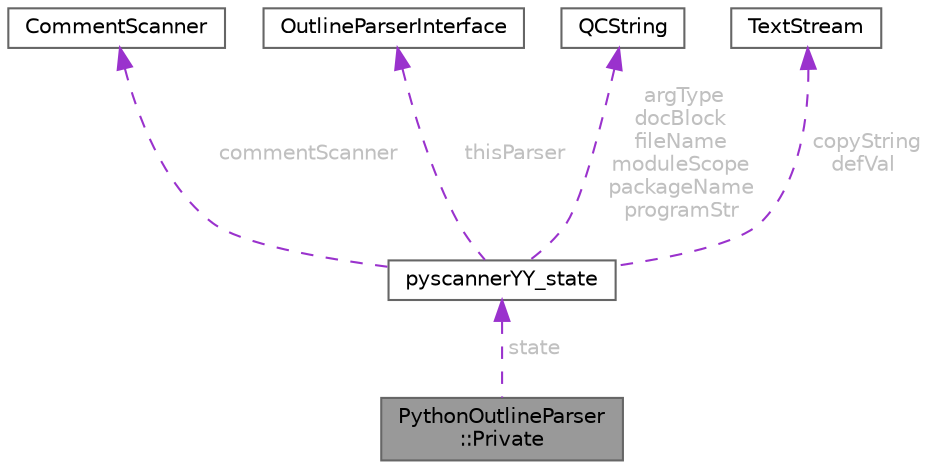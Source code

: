 digraph "PythonOutlineParser::Private"
{
 // INTERACTIVE_SVG=YES
 // LATEX_PDF_SIZE
  bgcolor="transparent";
  edge [fontname=Helvetica,fontsize=10,labelfontname=Helvetica,labelfontsize=10];
  node [fontname=Helvetica,fontsize=10,shape=box,height=0.2,width=0.4];
  Node1 [id="Node000001",label="PythonOutlineParser\l::Private",height=0.2,width=0.4,color="gray40", fillcolor="grey60", style="filled", fontcolor="black",tooltip=" "];
  Node2 -> Node1 [id="edge1_Node000001_Node000002",dir="back",color="darkorchid3",style="dashed",tooltip=" ",label=" state",fontcolor="grey" ];
  Node2 [id="Node000002",label="pyscannerYY_state",height=0.2,width=0.4,color="gray40", fillcolor="white", style="filled",URL="$d9/dcc/structpyscanner_y_y__state.html",tooltip=" "];
  Node3 -> Node2 [id="edge2_Node000002_Node000003",dir="back",color="darkorchid3",style="dashed",tooltip=" ",label=" commentScanner",fontcolor="grey" ];
  Node3 [id="Node000003",label="CommentScanner",height=0.2,width=0.4,color="gray40", fillcolor="white", style="filled",URL="$d0/d6b/class_comment_scanner.html",tooltip=" "];
  Node4 -> Node2 [id="edge3_Node000002_Node000004",dir="back",color="darkorchid3",style="dashed",tooltip=" ",label=" thisParser",fontcolor="grey" ];
  Node4 [id="Node000004",label="OutlineParserInterface",height=0.2,width=0.4,color="gray40", fillcolor="white", style="filled",URL="$d5/d79/class_outline_parser_interface.html",tooltip="Abstract interface for outline parsers."];
  Node5 -> Node2 [id="edge4_Node000002_Node000005",dir="back",color="darkorchid3",style="dashed",tooltip=" ",label=" argType\ndocBlock\nfileName\nmoduleScope\npackageName\nprogramStr",fontcolor="grey" ];
  Node5 [id="Node000005",label="QCString",height=0.2,width=0.4,color="gray40", fillcolor="white", style="filled",URL="$d9/d45/class_q_c_string.html",tooltip="This is an alternative implementation of QCString."];
  Node6 -> Node2 [id="edge5_Node000002_Node000006",dir="back",color="darkorchid3",style="dashed",tooltip=" ",label=" copyString\ndefVal",fontcolor="grey" ];
  Node6 [id="Node000006",label="TextStream",height=0.2,width=0.4,color="gray40", fillcolor="white", style="filled",URL="$d3/d30/class_text_stream.html",tooltip="Text streaming class that buffers data."];
}
